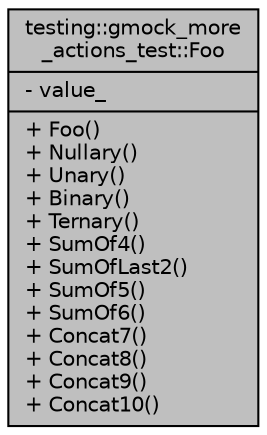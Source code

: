 digraph "testing::gmock_more_actions_test::Foo"
{
  edge [fontname="Helvetica",fontsize="10",labelfontname="Helvetica",labelfontsize="10"];
  node [fontname="Helvetica",fontsize="10",shape=record];
  Node1 [label="{testing::gmock_more\l_actions_test::Foo\n|- value_\l|+ Foo()\l+ Nullary()\l+ Unary()\l+ Binary()\l+ Ternary()\l+ SumOf4()\l+ SumOfLast2()\l+ SumOf5()\l+ SumOf6()\l+ Concat7()\l+ Concat8()\l+ Concat9()\l+ Concat10()\l}",height=0.2,width=0.4,color="black", fillcolor="grey75", style="filled", fontcolor="black"];
}

